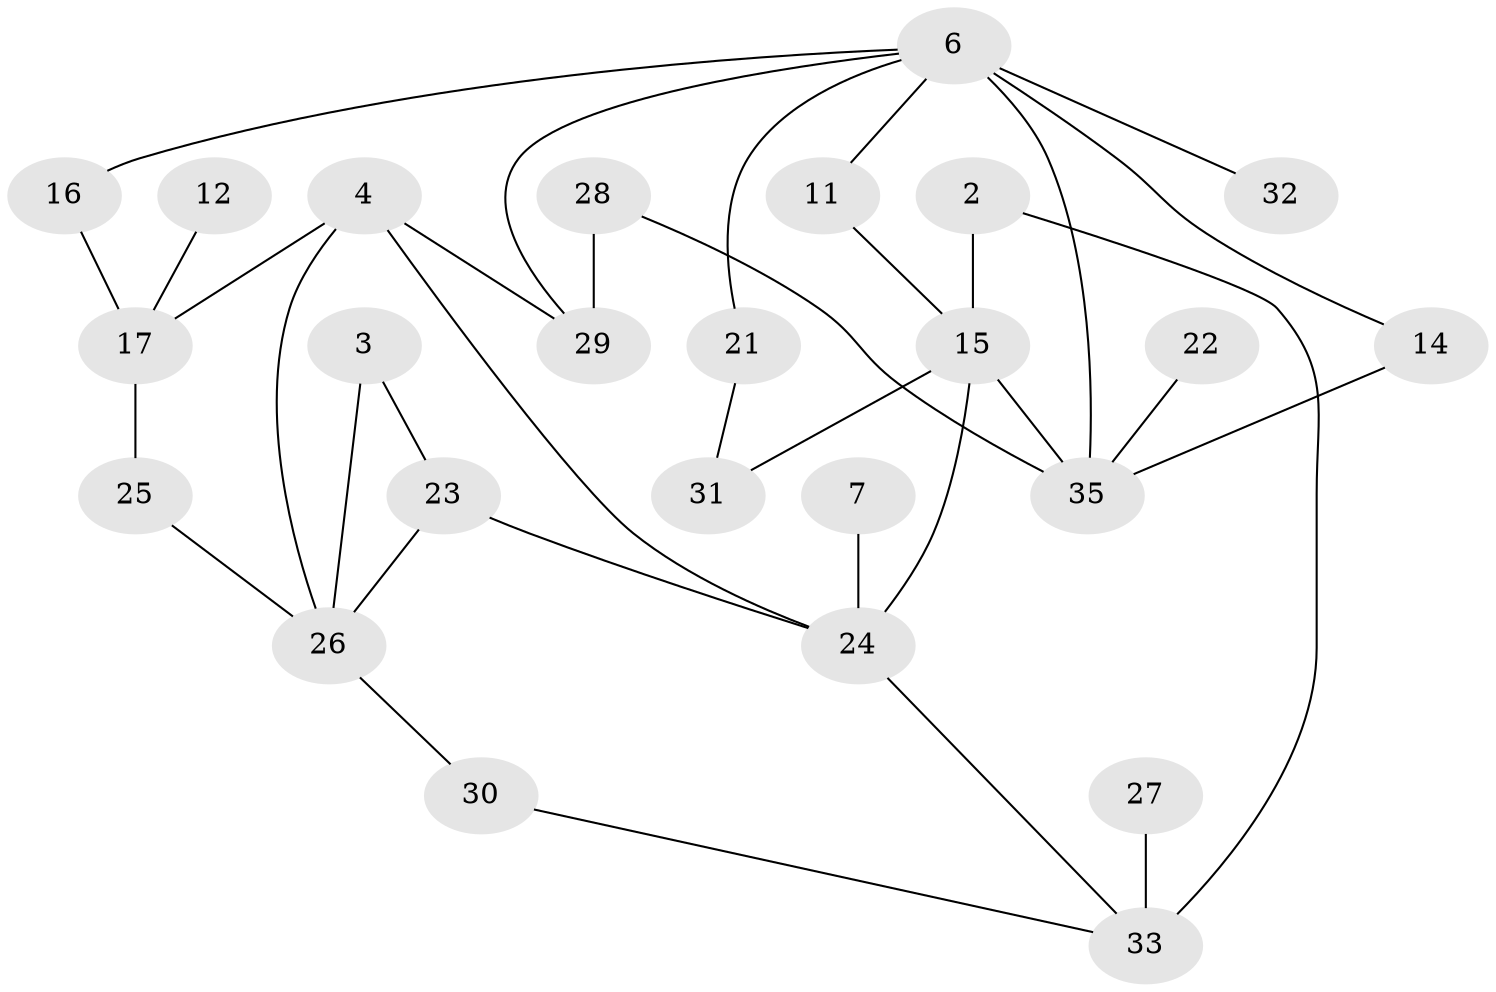 // original degree distribution, {2: 0.2571428571428571, 3: 0.18571428571428572, 0: 0.11428571428571428, 1: 0.2714285714285714, 5: 0.02857142857142857, 4: 0.12857142857142856, 6: 0.014285714285714285}
// Generated by graph-tools (version 1.1) at 2025/00/03/09/25 03:00:55]
// undirected, 25 vertices, 35 edges
graph export_dot {
graph [start="1"]
  node [color=gray90,style=filled];
  2;
  3;
  4;
  6;
  7;
  11;
  12;
  14;
  15;
  16;
  17;
  21;
  22;
  23;
  24;
  25;
  26;
  27;
  28;
  29;
  30;
  31;
  32;
  33;
  35;
  2 -- 15 [weight=1.0];
  2 -- 33 [weight=2.0];
  3 -- 23 [weight=1.0];
  3 -- 26 [weight=2.0];
  4 -- 17 [weight=1.0];
  4 -- 24 [weight=1.0];
  4 -- 26 [weight=1.0];
  4 -- 29 [weight=1.0];
  6 -- 11 [weight=1.0];
  6 -- 14 [weight=1.0];
  6 -- 16 [weight=1.0];
  6 -- 21 [weight=1.0];
  6 -- 29 [weight=1.0];
  6 -- 32 [weight=1.0];
  6 -- 35 [weight=2.0];
  7 -- 24 [weight=1.0];
  11 -- 15 [weight=1.0];
  12 -- 17 [weight=1.0];
  14 -- 35 [weight=1.0];
  15 -- 24 [weight=1.0];
  15 -- 31 [weight=1.0];
  15 -- 35 [weight=1.0];
  16 -- 17 [weight=1.0];
  17 -- 25 [weight=1.0];
  21 -- 31 [weight=1.0];
  22 -- 35 [weight=1.0];
  23 -- 24 [weight=1.0];
  23 -- 26 [weight=1.0];
  24 -- 33 [weight=1.0];
  25 -- 26 [weight=1.0];
  26 -- 30 [weight=1.0];
  27 -- 33 [weight=1.0];
  28 -- 29 [weight=1.0];
  28 -- 35 [weight=1.0];
  30 -- 33 [weight=1.0];
}
